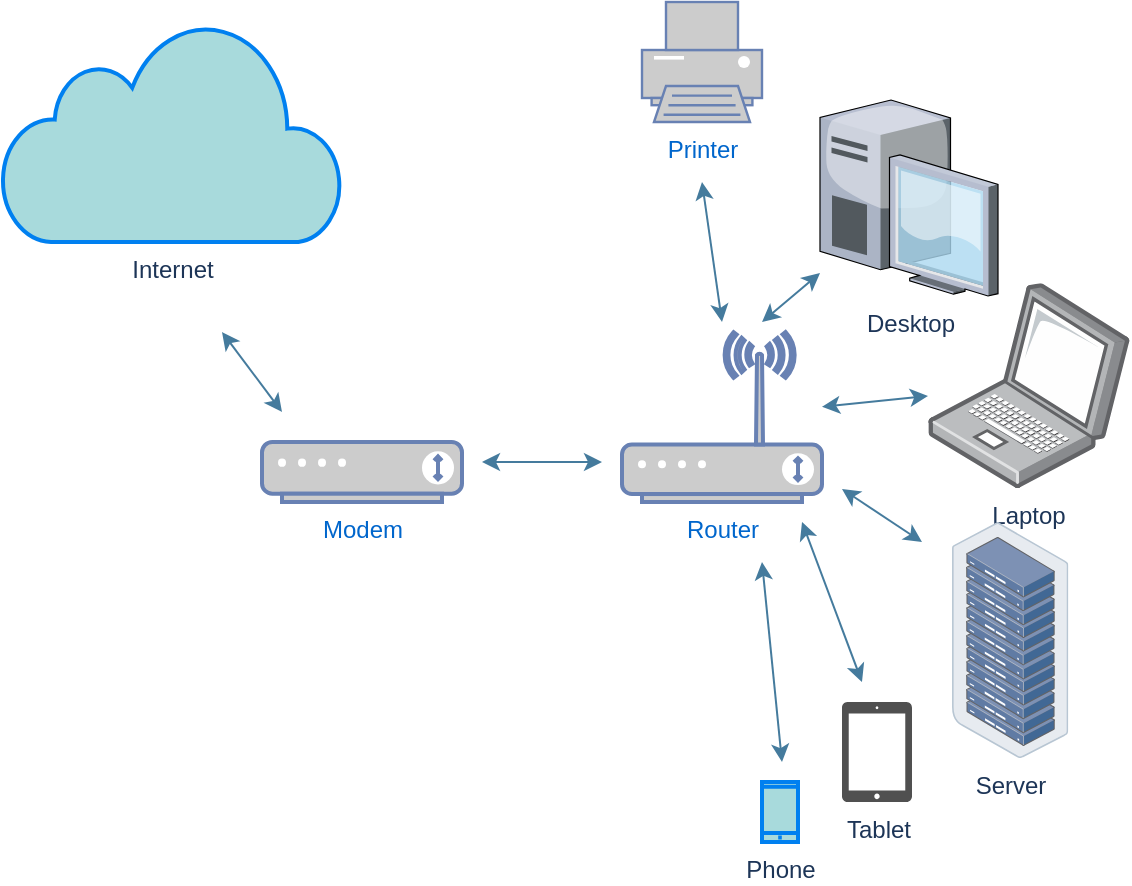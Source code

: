 <mxfile version="22.1.11" type="github">
  <diagram name="Page-1" id="a30XDtn3HpsKUx8J5MNB">
    <mxGraphModel dx="1430" dy="555" grid="1" gridSize="10" guides="1" tooltips="1" connect="1" arrows="1" fold="1" page="1" pageScale="1" pageWidth="850" pageHeight="1100" math="0" shadow="0">
      <root>
        <mxCell id="0" />
        <mxCell id="1" parent="0" />
        <mxCell id="KMAKusAWHShF_S-tNMAG-1" value="Internet" style="html=1;verticalLabelPosition=bottom;align=center;labelBackgroundColor=#ffffff;verticalAlign=top;strokeWidth=2;strokeColor=#0080F0;shadow=0;dashed=0;shape=mxgraph.ios7.icons.cloud;fontColor=#1D3557;fillColor=#A8DADC;" vertex="1" parent="1">
          <mxGeometry x="-50" y="70" width="170" height="110" as="geometry" />
        </mxCell>
        <mxCell id="KMAKusAWHShF_S-tNMAG-2" value="Modem" style="fontColor=#0066CC;verticalAlign=top;verticalLabelPosition=bottom;labelPosition=center;align=center;html=1;outlineConnect=0;fillColor=#CCCCCC;strokeColor=#6881B3;gradientColor=none;gradientDirection=north;strokeWidth=2;shape=mxgraph.networks.modem;" vertex="1" parent="1">
          <mxGeometry x="80" y="280" width="100" height="30" as="geometry" />
        </mxCell>
        <mxCell id="KMAKusAWHShF_S-tNMAG-5" value="Router" style="fontColor=#0066CC;verticalAlign=top;verticalLabelPosition=bottom;labelPosition=center;align=center;html=1;outlineConnect=0;fillColor=#CCCCCC;strokeColor=#6881B3;gradientColor=none;gradientDirection=north;strokeWidth=2;shape=mxgraph.networks.wireless_modem;" vertex="1" parent="1">
          <mxGeometry x="260" y="225" width="100" height="85" as="geometry" />
        </mxCell>
        <mxCell id="KMAKusAWHShF_S-tNMAG-8" value="Printer" style="fontColor=#0066CC;verticalAlign=top;verticalLabelPosition=bottom;labelPosition=center;align=center;html=1;outlineConnect=0;fillColor=#CCCCCC;strokeColor=#6881B3;gradientColor=none;gradientDirection=north;strokeWidth=2;shape=mxgraph.networks.printer;" vertex="1" parent="1">
          <mxGeometry x="270" y="60" width="60" height="60" as="geometry" />
        </mxCell>
        <mxCell id="KMAKusAWHShF_S-tNMAG-12" value="Laptop" style="image;points=[];aspect=fixed;html=1;align=center;shadow=0;dashed=0;image=img/lib/allied_telesis/computer_and_terminals/Laptop.svg;strokeColor=#457B9D;fontColor=#1D3557;fillColor=#A8DADC;" vertex="1" parent="1">
          <mxGeometry x="413" y="200.61" width="100.94" height="102.39" as="geometry" />
        </mxCell>
        <mxCell id="KMAKusAWHShF_S-tNMAG-13" value="Server" style="image;points=[];aspect=fixed;html=1;align=center;shadow=0;dashed=0;image=img/lib/allied_telesis/storage/Datacenter_Server_Rack.svg;strokeColor=#457B9D;fontColor=#1D3557;fillColor=#A8DADC;" vertex="1" parent="1">
          <mxGeometry x="425" y="320" width="58.2" height="117.98" as="geometry" />
        </mxCell>
        <mxCell id="KMAKusAWHShF_S-tNMAG-14" value="Tablet" style="sketch=0;pointerEvents=1;shadow=0;dashed=0;html=1;strokeColor=none;fillColor=#505050;labelPosition=center;verticalLabelPosition=bottom;verticalAlign=top;outlineConnect=0;align=center;shape=mxgraph.office.devices.tablet_ipad;fontColor=#1D3557;" vertex="1" parent="1">
          <mxGeometry x="370" y="410" width="35" height="50" as="geometry" />
        </mxCell>
        <mxCell id="KMAKusAWHShF_S-tNMAG-16" value="Desktop" style="verticalLabelPosition=bottom;sketch=0;aspect=fixed;html=1;verticalAlign=top;strokeColor=none;align=center;outlineConnect=0;shape=mxgraph.citrix.desktop;fontColor=#1D3557;fillColor=#A8DADC;" vertex="1" parent="1">
          <mxGeometry x="359" y="109" width="89" height="98" as="geometry" />
        </mxCell>
        <mxCell id="KMAKusAWHShF_S-tNMAG-17" value="Phone" style="html=1;verticalLabelPosition=bottom;align=center;labelBackgroundColor=#ffffff;verticalAlign=top;strokeWidth=2;strokeColor=#0080F0;shadow=0;dashed=0;shape=mxgraph.ios7.icons.smartphone;fontColor=#1D3557;fillColor=#A8DADC;" vertex="1" parent="1">
          <mxGeometry x="330" y="450" width="18" height="30" as="geometry" />
        </mxCell>
        <mxCell id="KMAKusAWHShF_S-tNMAG-18" value="" style="endArrow=classic;startArrow=classic;html=1;rounded=0;strokeColor=#457B9D;fontColor=#1D3557;fillColor=#A8DADC;" edge="1" parent="1">
          <mxGeometry width="50" height="50" relative="1" as="geometry">
            <mxPoint x="90" y="265" as="sourcePoint" />
            <mxPoint x="60" y="225" as="targetPoint" />
          </mxGeometry>
        </mxCell>
        <mxCell id="KMAKusAWHShF_S-tNMAG-19" value="" style="endArrow=classic;startArrow=classic;html=1;rounded=0;strokeColor=#457B9D;fontColor=#1D3557;fillColor=#A8DADC;" edge="1" parent="1">
          <mxGeometry width="50" height="50" relative="1" as="geometry">
            <mxPoint x="310" y="220" as="sourcePoint" />
            <mxPoint x="300" y="150" as="targetPoint" />
          </mxGeometry>
        </mxCell>
        <mxCell id="KMAKusAWHShF_S-tNMAG-20" value="" style="endArrow=classic;startArrow=classic;html=1;rounded=0;strokeColor=#457B9D;fontColor=#1D3557;fillColor=#A8DADC;" edge="1" parent="1">
          <mxGeometry width="50" height="50" relative="1" as="geometry">
            <mxPoint x="250" y="290" as="sourcePoint" />
            <mxPoint x="190" y="290" as="targetPoint" />
          </mxGeometry>
        </mxCell>
        <mxCell id="KMAKusAWHShF_S-tNMAG-21" value="" style="endArrow=classic;startArrow=classic;html=1;rounded=0;strokeColor=#457B9D;fontColor=#1D3557;fillColor=#A8DADC;" edge="1" parent="1" target="KMAKusAWHShF_S-tNMAG-16">
          <mxGeometry width="50" height="50" relative="1" as="geometry">
            <mxPoint x="330" y="220" as="sourcePoint" />
            <mxPoint x="310" y="160" as="targetPoint" />
          </mxGeometry>
        </mxCell>
        <mxCell id="KMAKusAWHShF_S-tNMAG-23" value="" style="endArrow=classic;startArrow=classic;html=1;rounded=0;strokeColor=#457B9D;fontColor=#1D3557;fillColor=#A8DADC;" edge="1" parent="1">
          <mxGeometry width="50" height="50" relative="1" as="geometry">
            <mxPoint x="370" y="303.5" as="sourcePoint" />
            <mxPoint x="410" y="330" as="targetPoint" />
          </mxGeometry>
        </mxCell>
        <mxCell id="KMAKusAWHShF_S-tNMAG-24" value="" style="endArrow=classic;startArrow=classic;html=1;rounded=0;strokeColor=#457B9D;fontColor=#1D3557;fillColor=#A8DADC;" edge="1" parent="1">
          <mxGeometry width="50" height="50" relative="1" as="geometry">
            <mxPoint x="350" y="320" as="sourcePoint" />
            <mxPoint x="380" y="400" as="targetPoint" />
          </mxGeometry>
        </mxCell>
        <mxCell id="KMAKusAWHShF_S-tNMAG-25" value="" style="endArrow=classic;startArrow=classic;html=1;rounded=0;strokeColor=#457B9D;fontColor=#1D3557;fillColor=#A8DADC;" edge="1" parent="1">
          <mxGeometry width="50" height="50" relative="1" as="geometry">
            <mxPoint x="330" y="340" as="sourcePoint" />
            <mxPoint x="340" y="440" as="targetPoint" />
          </mxGeometry>
        </mxCell>
        <mxCell id="KMAKusAWHShF_S-tNMAG-26" value="" style="endArrow=classic;startArrow=classic;html=1;rounded=0;strokeColor=#457B9D;fontColor=#1D3557;fillColor=#A8DADC;" edge="1" parent="1" source="KMAKusAWHShF_S-tNMAG-5" target="KMAKusAWHShF_S-tNMAG-12">
          <mxGeometry width="50" height="50" relative="1" as="geometry">
            <mxPoint x="380" y="273.5" as="sourcePoint" />
            <mxPoint x="420" y="330" as="targetPoint" />
          </mxGeometry>
        </mxCell>
      </root>
    </mxGraphModel>
  </diagram>
</mxfile>
